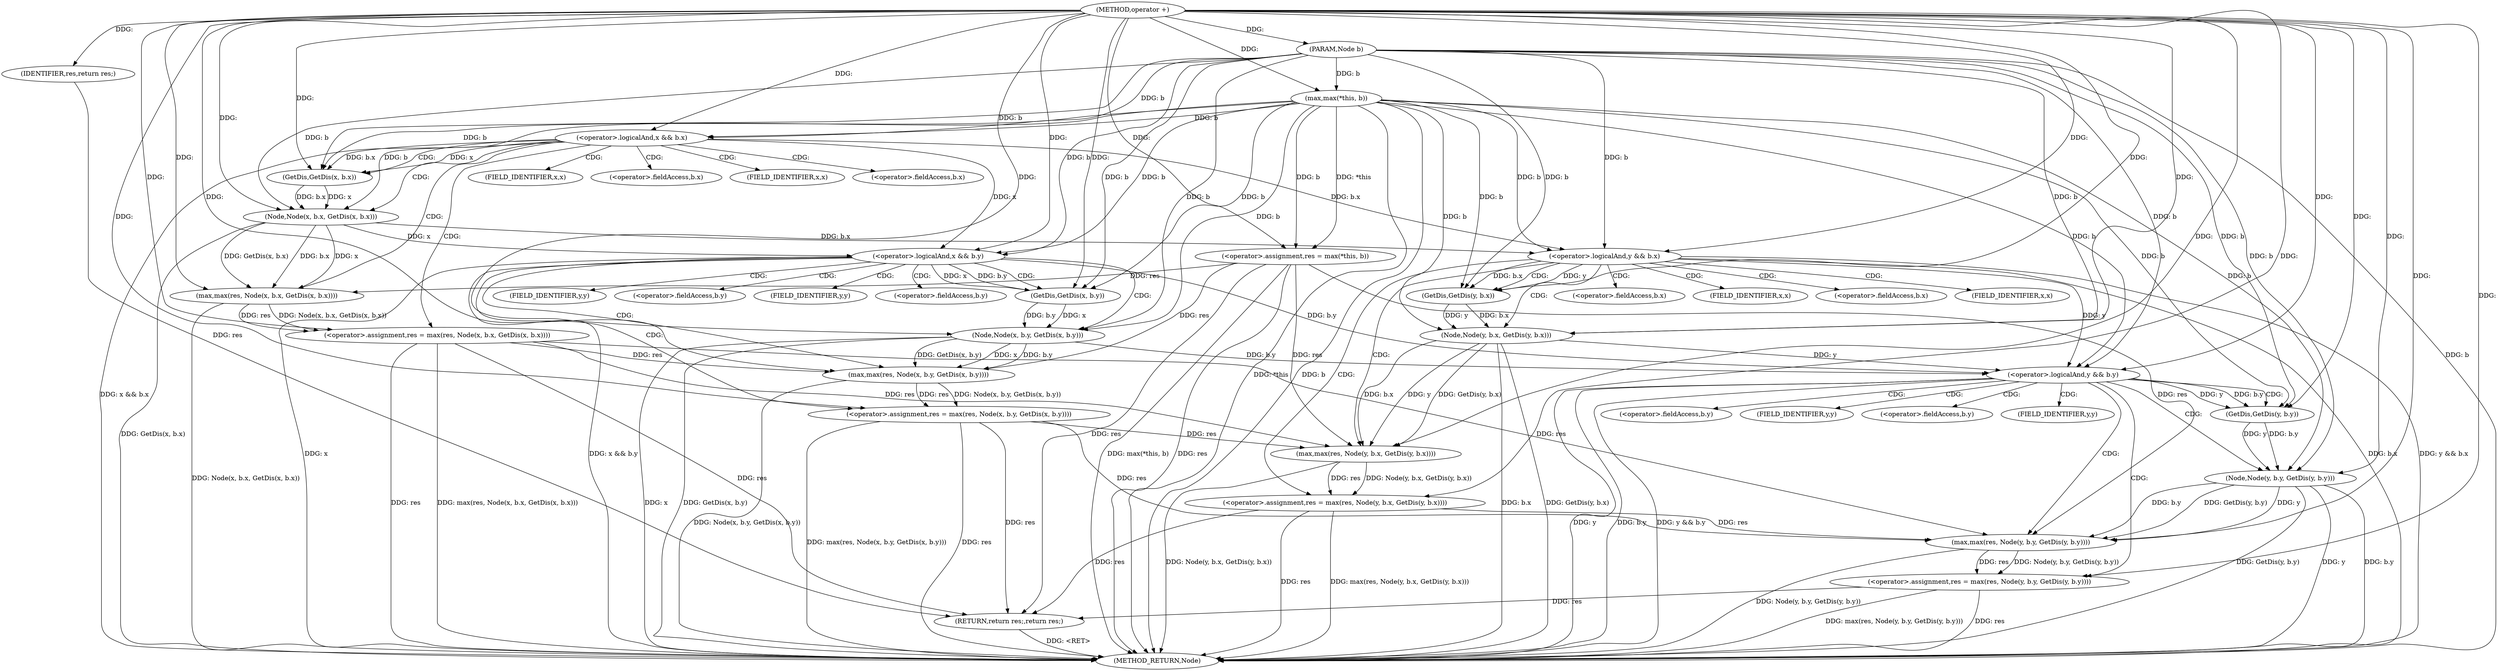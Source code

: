 digraph "operator +" {  
"1000573" [label = "(METHOD,operator +)" ]
"1000665" [label = "(METHOD_RETURN,Node)" ]
"1000574" [label = "(PARAM,Node b)" ]
"1000577" [label = "(<operator>.assignment,res = max(*this, b))" ]
"1000663" [label = "(RETURN,return res;,return res;)" ]
"1000584" [label = "(<operator>.logicalAnd,x && b.x)" ]
"1000589" [label = "(<operator>.assignment,res = max(res, Node(x, b.x, GetDis(x, b.x))))" ]
"1000604" [label = "(<operator>.logicalAnd,x && b.y)" ]
"1000609" [label = "(<operator>.assignment,res = max(res, Node(x, b.y, GetDis(x, b.y))))" ]
"1000624" [label = "(<operator>.logicalAnd,y && b.x)" ]
"1000629" [label = "(<operator>.assignment,res = max(res, Node(y, b.x, GetDis(y, b.x))))" ]
"1000644" [label = "(<operator>.logicalAnd,y && b.y)" ]
"1000649" [label = "(<operator>.assignment,res = max(res, Node(y, b.y, GetDis(y, b.y))))" ]
"1000664" [label = "(IDENTIFIER,res,return res;)" ]
"1000579" [label = "(max,max(*this, b))" ]
"1000591" [label = "(max,max(res, Node(x, b.x, GetDis(x, b.x))))" ]
"1000611" [label = "(max,max(res, Node(x, b.y, GetDis(x, b.y))))" ]
"1000631" [label = "(max,max(res, Node(y, b.x, GetDis(y, b.x))))" ]
"1000651" [label = "(max,max(res, Node(y, b.y, GetDis(y, b.y))))" ]
"1000593" [label = "(Node,Node(x, b.x, GetDis(x, b.x)))" ]
"1000613" [label = "(Node,Node(x, b.y, GetDis(x, b.y)))" ]
"1000633" [label = "(Node,Node(y, b.x, GetDis(y, b.x)))" ]
"1000653" [label = "(Node,Node(y, b.y, GetDis(y, b.y)))" ]
"1000598" [label = "(GetDis,GetDis(x, b.x))" ]
"1000618" [label = "(GetDis,GetDis(x, b.y))" ]
"1000638" [label = "(GetDis,GetDis(y, b.x))" ]
"1000658" [label = "(GetDis,GetDis(y, b.y))" ]
"1000595" [label = "(<operator>.fieldAccess,b.x)" ]
"1000615" [label = "(<operator>.fieldAccess,b.y)" ]
"1000635" [label = "(<operator>.fieldAccess,b.x)" ]
"1000655" [label = "(<operator>.fieldAccess,b.y)" ]
"1000597" [label = "(FIELD_IDENTIFIER,x,x)" ]
"1000600" [label = "(<operator>.fieldAccess,b.x)" ]
"1000617" [label = "(FIELD_IDENTIFIER,y,y)" ]
"1000620" [label = "(<operator>.fieldAccess,b.y)" ]
"1000637" [label = "(FIELD_IDENTIFIER,x,x)" ]
"1000640" [label = "(<operator>.fieldAccess,b.x)" ]
"1000657" [label = "(FIELD_IDENTIFIER,y,y)" ]
"1000660" [label = "(<operator>.fieldAccess,b.y)" ]
"1000602" [label = "(FIELD_IDENTIFIER,x,x)" ]
"1000622" [label = "(FIELD_IDENTIFIER,y,y)" ]
"1000642" [label = "(FIELD_IDENTIFIER,x,x)" ]
"1000662" [label = "(FIELD_IDENTIFIER,y,y)" ]
  "1000574" -> "1000665"  [ label = "DDG: b"] 
  "1000577" -> "1000665"  [ label = "DDG: res"] 
  "1000579" -> "1000665"  [ label = "DDG: *this"] 
  "1000579" -> "1000665"  [ label = "DDG: b"] 
  "1000577" -> "1000665"  [ label = "DDG: max(*this, b)"] 
  "1000584" -> "1000665"  [ label = "DDG: x && b.x"] 
  "1000589" -> "1000665"  [ label = "DDG: res"] 
  "1000593" -> "1000665"  [ label = "DDG: GetDis(x, b.x)"] 
  "1000591" -> "1000665"  [ label = "DDG: Node(x, b.x, GetDis(x, b.x))"] 
  "1000589" -> "1000665"  [ label = "DDG: max(res, Node(x, b.x, GetDis(x, b.x)))"] 
  "1000604" -> "1000665"  [ label = "DDG: x"] 
  "1000604" -> "1000665"  [ label = "DDG: x && b.y"] 
  "1000609" -> "1000665"  [ label = "DDG: res"] 
  "1000613" -> "1000665"  [ label = "DDG: x"] 
  "1000613" -> "1000665"  [ label = "DDG: GetDis(x, b.y)"] 
  "1000611" -> "1000665"  [ label = "DDG: Node(x, b.y, GetDis(x, b.y))"] 
  "1000609" -> "1000665"  [ label = "DDG: max(res, Node(x, b.y, GetDis(x, b.y)))"] 
  "1000624" -> "1000665"  [ label = "DDG: b.x"] 
  "1000624" -> "1000665"  [ label = "DDG: y && b.x"] 
  "1000629" -> "1000665"  [ label = "DDG: res"] 
  "1000633" -> "1000665"  [ label = "DDG: b.x"] 
  "1000633" -> "1000665"  [ label = "DDG: GetDis(y, b.x)"] 
  "1000631" -> "1000665"  [ label = "DDG: Node(y, b.x, GetDis(y, b.x))"] 
  "1000629" -> "1000665"  [ label = "DDG: max(res, Node(y, b.x, GetDis(y, b.x)))"] 
  "1000644" -> "1000665"  [ label = "DDG: y"] 
  "1000644" -> "1000665"  [ label = "DDG: b.y"] 
  "1000644" -> "1000665"  [ label = "DDG: y && b.y"] 
  "1000649" -> "1000665"  [ label = "DDG: res"] 
  "1000653" -> "1000665"  [ label = "DDG: y"] 
  "1000653" -> "1000665"  [ label = "DDG: b.y"] 
  "1000653" -> "1000665"  [ label = "DDG: GetDis(y, b.y)"] 
  "1000651" -> "1000665"  [ label = "DDG: Node(y, b.y, GetDis(y, b.y))"] 
  "1000649" -> "1000665"  [ label = "DDG: max(res, Node(y, b.y, GetDis(y, b.y)))"] 
  "1000663" -> "1000665"  [ label = "DDG: <RET>"] 
  "1000573" -> "1000574"  [ label = "DDG: "] 
  "1000579" -> "1000577"  [ label = "DDG: *this"] 
  "1000579" -> "1000577"  [ label = "DDG: b"] 
  "1000664" -> "1000663"  [ label = "DDG: res"] 
  "1000577" -> "1000663"  [ label = "DDG: res"] 
  "1000589" -> "1000663"  [ label = "DDG: res"] 
  "1000609" -> "1000663"  [ label = "DDG: res"] 
  "1000629" -> "1000663"  [ label = "DDG: res"] 
  "1000649" -> "1000663"  [ label = "DDG: res"] 
  "1000573" -> "1000577"  [ label = "DDG: "] 
  "1000591" -> "1000589"  [ label = "DDG: Node(x, b.x, GetDis(x, b.x))"] 
  "1000591" -> "1000589"  [ label = "DDG: res"] 
  "1000611" -> "1000609"  [ label = "DDG: res"] 
  "1000611" -> "1000609"  [ label = "DDG: Node(x, b.y, GetDis(x, b.y))"] 
  "1000631" -> "1000629"  [ label = "DDG: res"] 
  "1000631" -> "1000629"  [ label = "DDG: Node(y, b.x, GetDis(y, b.x))"] 
  "1000651" -> "1000649"  [ label = "DDG: res"] 
  "1000651" -> "1000649"  [ label = "DDG: Node(y, b.y, GetDis(y, b.y))"] 
  "1000573" -> "1000664"  [ label = "DDG: "] 
  "1000574" -> "1000579"  [ label = "DDG: b"] 
  "1000573" -> "1000579"  [ label = "DDG: "] 
  "1000573" -> "1000584"  [ label = "DDG: "] 
  "1000579" -> "1000584"  [ label = "DDG: b"] 
  "1000574" -> "1000584"  [ label = "DDG: b"] 
  "1000573" -> "1000589"  [ label = "DDG: "] 
  "1000584" -> "1000604"  [ label = "DDG: x"] 
  "1000593" -> "1000604"  [ label = "DDG: x"] 
  "1000573" -> "1000604"  [ label = "DDG: "] 
  "1000579" -> "1000604"  [ label = "DDG: b"] 
  "1000574" -> "1000604"  [ label = "DDG: b"] 
  "1000573" -> "1000609"  [ label = "DDG: "] 
  "1000573" -> "1000624"  [ label = "DDG: "] 
  "1000579" -> "1000624"  [ label = "DDG: b"] 
  "1000584" -> "1000624"  [ label = "DDG: b.x"] 
  "1000593" -> "1000624"  [ label = "DDG: b.x"] 
  "1000574" -> "1000624"  [ label = "DDG: b"] 
  "1000573" -> "1000629"  [ label = "DDG: "] 
  "1000624" -> "1000644"  [ label = "DDG: y"] 
  "1000633" -> "1000644"  [ label = "DDG: y"] 
  "1000573" -> "1000644"  [ label = "DDG: "] 
  "1000579" -> "1000644"  [ label = "DDG: b"] 
  "1000604" -> "1000644"  [ label = "DDG: b.y"] 
  "1000613" -> "1000644"  [ label = "DDG: b.y"] 
  "1000574" -> "1000644"  [ label = "DDG: b"] 
  "1000573" -> "1000649"  [ label = "DDG: "] 
  "1000577" -> "1000591"  [ label = "DDG: res"] 
  "1000573" -> "1000591"  [ label = "DDG: "] 
  "1000593" -> "1000591"  [ label = "DDG: GetDis(x, b.x)"] 
  "1000593" -> "1000591"  [ label = "DDG: b.x"] 
  "1000593" -> "1000591"  [ label = "DDG: x"] 
  "1000577" -> "1000611"  [ label = "DDG: res"] 
  "1000589" -> "1000611"  [ label = "DDG: res"] 
  "1000573" -> "1000611"  [ label = "DDG: "] 
  "1000613" -> "1000611"  [ label = "DDG: x"] 
  "1000613" -> "1000611"  [ label = "DDG: b.y"] 
  "1000613" -> "1000611"  [ label = "DDG: GetDis(x, b.y)"] 
  "1000577" -> "1000631"  [ label = "DDG: res"] 
  "1000589" -> "1000631"  [ label = "DDG: res"] 
  "1000609" -> "1000631"  [ label = "DDG: res"] 
  "1000573" -> "1000631"  [ label = "DDG: "] 
  "1000633" -> "1000631"  [ label = "DDG: GetDis(y, b.x)"] 
  "1000633" -> "1000631"  [ label = "DDG: b.x"] 
  "1000633" -> "1000631"  [ label = "DDG: y"] 
  "1000577" -> "1000651"  [ label = "DDG: res"] 
  "1000589" -> "1000651"  [ label = "DDG: res"] 
  "1000609" -> "1000651"  [ label = "DDG: res"] 
  "1000629" -> "1000651"  [ label = "DDG: res"] 
  "1000573" -> "1000651"  [ label = "DDG: "] 
  "1000653" -> "1000651"  [ label = "DDG: GetDis(y, b.y)"] 
  "1000653" -> "1000651"  [ label = "DDG: y"] 
  "1000653" -> "1000651"  [ label = "DDG: b.y"] 
  "1000598" -> "1000593"  [ label = "DDG: x"] 
  "1000573" -> "1000593"  [ label = "DDG: "] 
  "1000598" -> "1000593"  [ label = "DDG: b.x"] 
  "1000579" -> "1000593"  [ label = "DDG: b"] 
  "1000574" -> "1000593"  [ label = "DDG: b"] 
  "1000618" -> "1000613"  [ label = "DDG: x"] 
  "1000573" -> "1000613"  [ label = "DDG: "] 
  "1000579" -> "1000613"  [ label = "DDG: b"] 
  "1000618" -> "1000613"  [ label = "DDG: b.y"] 
  "1000574" -> "1000613"  [ label = "DDG: b"] 
  "1000638" -> "1000633"  [ label = "DDG: y"] 
  "1000573" -> "1000633"  [ label = "DDG: "] 
  "1000638" -> "1000633"  [ label = "DDG: b.x"] 
  "1000579" -> "1000633"  [ label = "DDG: b"] 
  "1000574" -> "1000633"  [ label = "DDG: b"] 
  "1000658" -> "1000653"  [ label = "DDG: y"] 
  "1000573" -> "1000653"  [ label = "DDG: "] 
  "1000658" -> "1000653"  [ label = "DDG: b.y"] 
  "1000579" -> "1000653"  [ label = "DDG: b"] 
  "1000574" -> "1000653"  [ label = "DDG: b"] 
  "1000584" -> "1000598"  [ label = "DDG: x"] 
  "1000573" -> "1000598"  [ label = "DDG: "] 
  "1000579" -> "1000598"  [ label = "DDG: b"] 
  "1000584" -> "1000598"  [ label = "DDG: b.x"] 
  "1000574" -> "1000598"  [ label = "DDG: b"] 
  "1000604" -> "1000618"  [ label = "DDG: x"] 
  "1000573" -> "1000618"  [ label = "DDG: "] 
  "1000579" -> "1000618"  [ label = "DDG: b"] 
  "1000604" -> "1000618"  [ label = "DDG: b.y"] 
  "1000574" -> "1000618"  [ label = "DDG: b"] 
  "1000624" -> "1000638"  [ label = "DDG: y"] 
  "1000573" -> "1000638"  [ label = "DDG: "] 
  "1000579" -> "1000638"  [ label = "DDG: b"] 
  "1000624" -> "1000638"  [ label = "DDG: b.x"] 
  "1000574" -> "1000638"  [ label = "DDG: b"] 
  "1000644" -> "1000658"  [ label = "DDG: y"] 
  "1000573" -> "1000658"  [ label = "DDG: "] 
  "1000579" -> "1000658"  [ label = "DDG: b"] 
  "1000644" -> "1000658"  [ label = "DDG: b.y"] 
  "1000574" -> "1000658"  [ label = "DDG: b"] 
  "1000584" -> "1000602"  [ label = "CDG: "] 
  "1000584" -> "1000597"  [ label = "CDG: "] 
  "1000584" -> "1000600"  [ label = "CDG: "] 
  "1000584" -> "1000598"  [ label = "CDG: "] 
  "1000584" -> "1000593"  [ label = "CDG: "] 
  "1000584" -> "1000595"  [ label = "CDG: "] 
  "1000584" -> "1000589"  [ label = "CDG: "] 
  "1000584" -> "1000591"  [ label = "CDG: "] 
  "1000604" -> "1000611"  [ label = "CDG: "] 
  "1000604" -> "1000615"  [ label = "CDG: "] 
  "1000604" -> "1000609"  [ label = "CDG: "] 
  "1000604" -> "1000618"  [ label = "CDG: "] 
  "1000604" -> "1000620"  [ label = "CDG: "] 
  "1000604" -> "1000613"  [ label = "CDG: "] 
  "1000604" -> "1000617"  [ label = "CDG: "] 
  "1000604" -> "1000622"  [ label = "CDG: "] 
  "1000624" -> "1000631"  [ label = "CDG: "] 
  "1000624" -> "1000637"  [ label = "CDG: "] 
  "1000624" -> "1000633"  [ label = "CDG: "] 
  "1000624" -> "1000640"  [ label = "CDG: "] 
  "1000624" -> "1000629"  [ label = "CDG: "] 
  "1000624" -> "1000642"  [ label = "CDG: "] 
  "1000624" -> "1000635"  [ label = "CDG: "] 
  "1000624" -> "1000638"  [ label = "CDG: "] 
  "1000644" -> "1000649"  [ label = "CDG: "] 
  "1000644" -> "1000658"  [ label = "CDG: "] 
  "1000644" -> "1000662"  [ label = "CDG: "] 
  "1000644" -> "1000657"  [ label = "CDG: "] 
  "1000644" -> "1000660"  [ label = "CDG: "] 
  "1000644" -> "1000651"  [ label = "CDG: "] 
  "1000644" -> "1000655"  [ label = "CDG: "] 
  "1000644" -> "1000653"  [ label = "CDG: "] 
}
